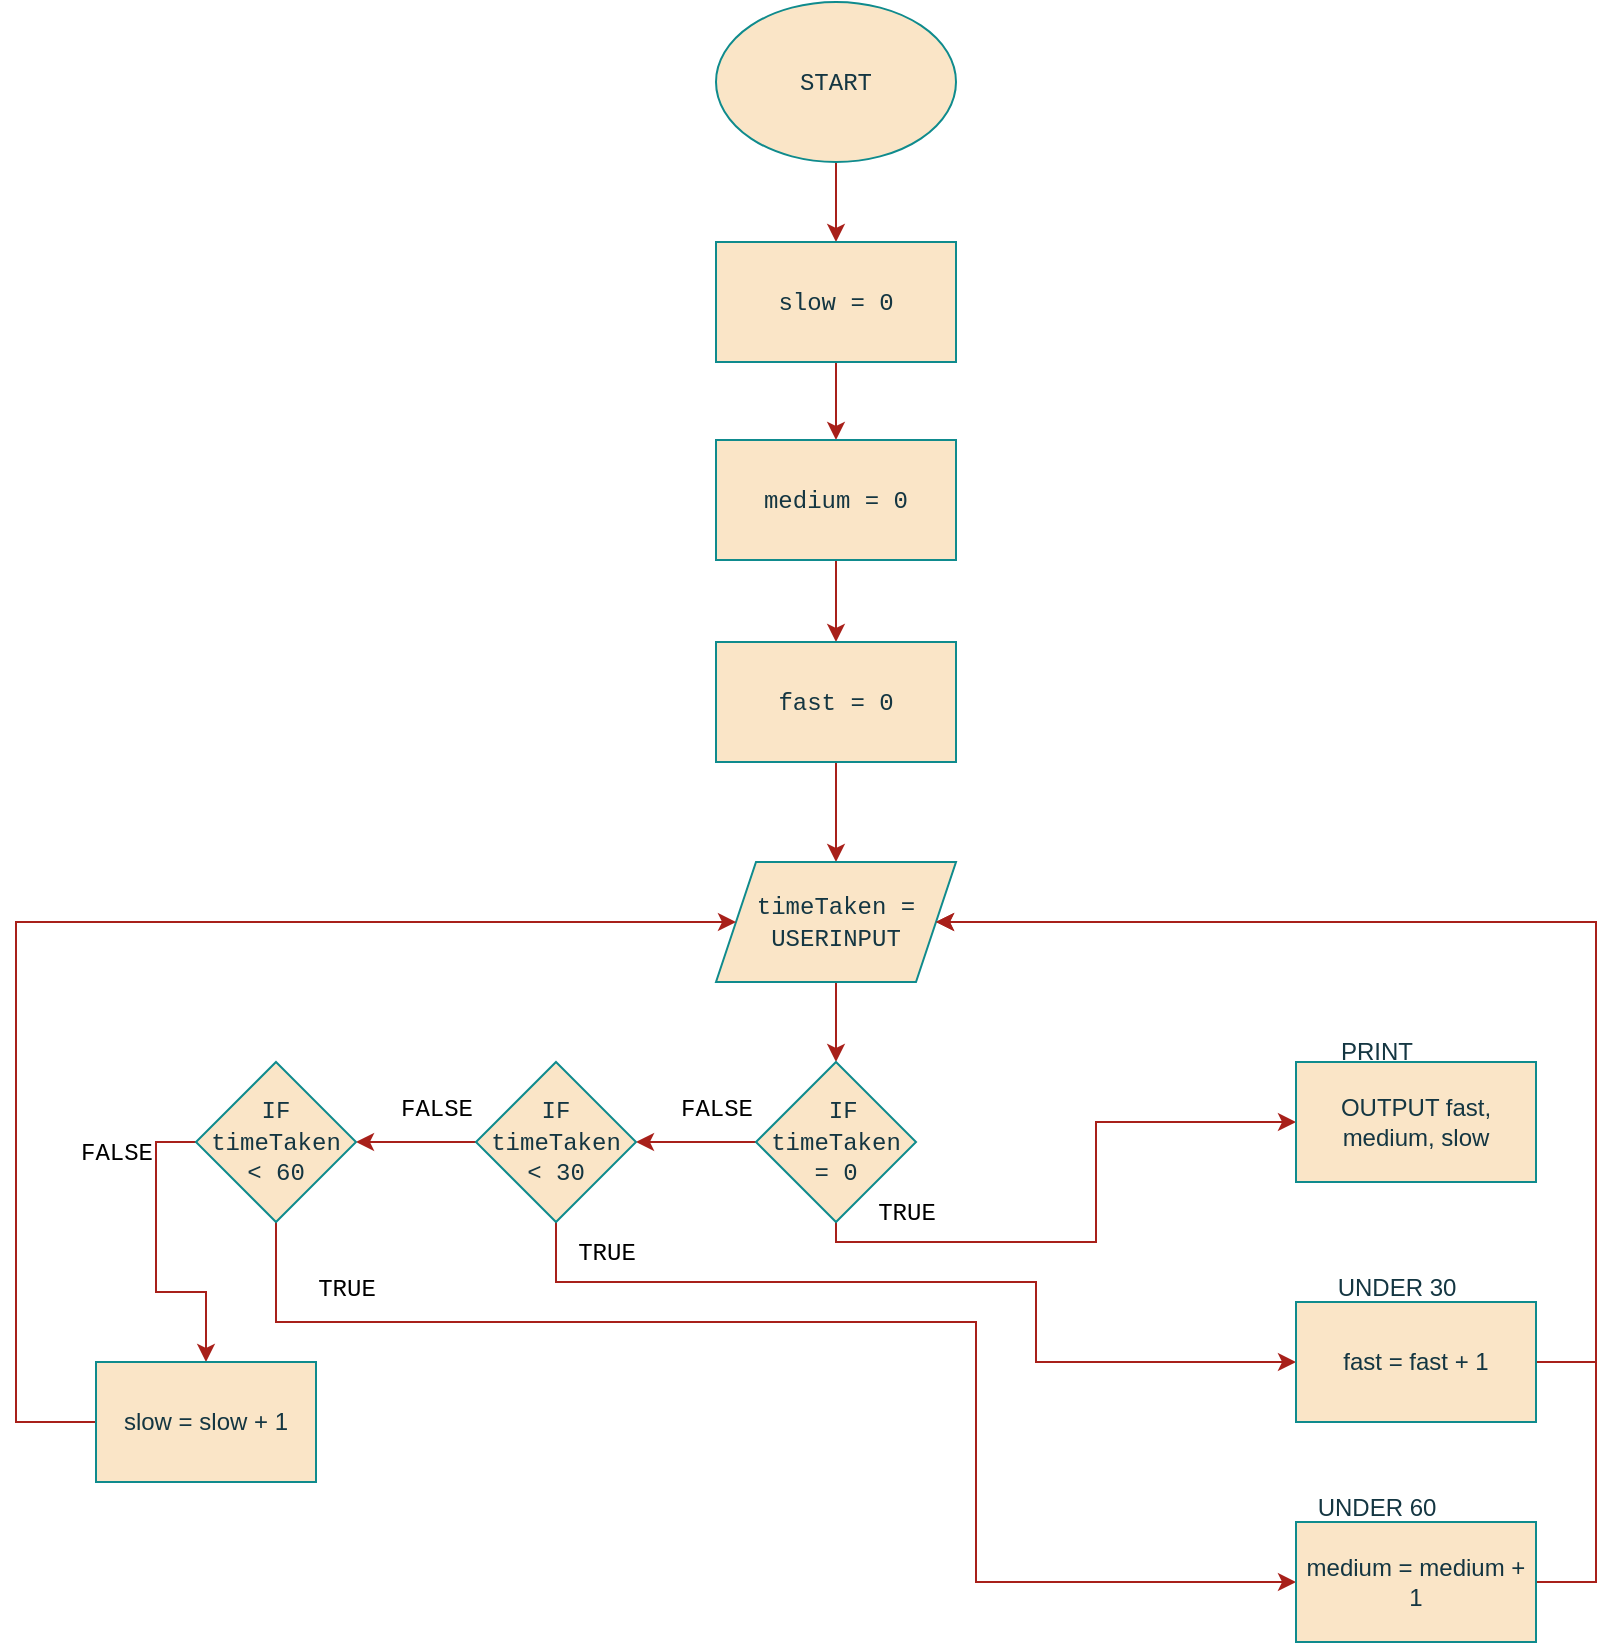 <mxfile version="24.7.17">
  <diagram name="Page-1" id="vWm20pau0Ib_xfFWqCF8">
    <mxGraphModel dx="1000" dy="497" grid="1" gridSize="10" guides="1" tooltips="1" connect="1" arrows="1" fold="1" page="1" pageScale="1" pageWidth="850" pageHeight="1100" math="0" shadow="0">
      <root>
        <mxCell id="0" />
        <mxCell id="1" parent="0" />
        <mxCell id="3JGLJqT0bR92EWdqB1G--28" style="edgeStyle=orthogonalEdgeStyle;rounded=0;orthogonalLoop=1;jettySize=auto;html=1;exitX=0.5;exitY=1;exitDx=0;exitDy=0;entryX=0.5;entryY=0;entryDx=0;entryDy=0;labelBackgroundColor=none;fontColor=default;strokeColor=#A8201A;" edge="1" parent="1" source="3JGLJqT0bR92EWdqB1G--1" target="3JGLJqT0bR92EWdqB1G--4">
          <mxGeometry relative="1" as="geometry" />
        </mxCell>
        <mxCell id="3JGLJqT0bR92EWdqB1G--1" value="&lt;font face=&quot;Courier New&quot;&gt;START&lt;/font&gt;" style="ellipse;whiteSpace=wrap;html=1;labelBackgroundColor=none;fillColor=#FAE5C7;strokeColor=#0F8B8D;fontColor=#143642;rounded=0;" vertex="1" parent="1">
          <mxGeometry x="360" width="120" height="80" as="geometry" />
        </mxCell>
        <mxCell id="3JGLJqT0bR92EWdqB1G--27" style="edgeStyle=orthogonalEdgeStyle;rounded=0;orthogonalLoop=1;jettySize=auto;html=1;exitX=0.5;exitY=1;exitDx=0;exitDy=0;entryX=0.5;entryY=0;entryDx=0;entryDy=0;labelBackgroundColor=none;fontColor=default;strokeColor=#A8201A;" edge="1" parent="1" source="3JGLJqT0bR92EWdqB1G--4" target="3JGLJqT0bR92EWdqB1G--5">
          <mxGeometry relative="1" as="geometry" />
        </mxCell>
        <mxCell id="3JGLJqT0bR92EWdqB1G--4" value="&lt;font face=&quot;Courier New&quot;&gt;slow = 0&lt;/font&gt;" style="rounded=0;whiteSpace=wrap;html=1;labelBackgroundColor=none;fillColor=#FAE5C7;strokeColor=#0F8B8D;fontColor=#143642;" vertex="1" parent="1">
          <mxGeometry x="360" y="120" width="120" height="60" as="geometry" />
        </mxCell>
        <mxCell id="3JGLJqT0bR92EWdqB1G--26" style="edgeStyle=orthogonalEdgeStyle;rounded=0;orthogonalLoop=1;jettySize=auto;html=1;exitX=0.5;exitY=1;exitDx=0;exitDy=0;entryX=0.5;entryY=0;entryDx=0;entryDy=0;labelBackgroundColor=none;fontColor=default;strokeColor=#A8201A;" edge="1" parent="1" source="3JGLJqT0bR92EWdqB1G--5" target="3JGLJqT0bR92EWdqB1G--6">
          <mxGeometry relative="1" as="geometry" />
        </mxCell>
        <mxCell id="3JGLJqT0bR92EWdqB1G--5" value="&lt;font face=&quot;Courier New&quot;&gt;medium = 0&lt;/font&gt;" style="rounded=0;whiteSpace=wrap;html=1;labelBackgroundColor=none;fillColor=#FAE5C7;strokeColor=#0F8B8D;fontColor=#143642;" vertex="1" parent="1">
          <mxGeometry x="360" y="219" width="120" height="60" as="geometry" />
        </mxCell>
        <mxCell id="3JGLJqT0bR92EWdqB1G--25" style="edgeStyle=orthogonalEdgeStyle;rounded=0;orthogonalLoop=1;jettySize=auto;html=1;exitX=0.5;exitY=1;exitDx=0;exitDy=0;entryX=0.5;entryY=0;entryDx=0;entryDy=0;labelBackgroundColor=none;fontColor=default;strokeColor=#A8201A;" edge="1" parent="1" source="3JGLJqT0bR92EWdqB1G--6" target="3JGLJqT0bR92EWdqB1G--7">
          <mxGeometry relative="1" as="geometry" />
        </mxCell>
        <mxCell id="3JGLJqT0bR92EWdqB1G--6" value="&lt;font face=&quot;Courier New&quot;&gt;fast = 0&lt;/font&gt;" style="rounded=0;whiteSpace=wrap;html=1;labelBackgroundColor=none;fillColor=#FAE5C7;strokeColor=#0F8B8D;fontColor=#143642;" vertex="1" parent="1">
          <mxGeometry x="360" y="320" width="120" height="60" as="geometry" />
        </mxCell>
        <mxCell id="3JGLJqT0bR92EWdqB1G--21" style="edgeStyle=orthogonalEdgeStyle;rounded=0;orthogonalLoop=1;jettySize=auto;html=1;exitX=0.5;exitY=1;exitDx=0;exitDy=0;entryX=0.5;entryY=0;entryDx=0;entryDy=0;labelBackgroundColor=none;fontColor=default;strokeColor=#A8201A;" edge="1" parent="1" source="3JGLJqT0bR92EWdqB1G--7" target="3JGLJqT0bR92EWdqB1G--9">
          <mxGeometry relative="1" as="geometry" />
        </mxCell>
        <mxCell id="3JGLJqT0bR92EWdqB1G--7" value="&lt;font face=&quot;Courier New&quot;&gt;timeTaken = USERINPUT&lt;/font&gt;" style="shape=parallelogram;perimeter=parallelogramPerimeter;whiteSpace=wrap;html=1;fixedSize=1;labelBackgroundColor=none;fillColor=#FAE5C7;strokeColor=#0F8B8D;fontColor=#143642;rounded=0;" vertex="1" parent="1">
          <mxGeometry x="360" y="430" width="120" height="60" as="geometry" />
        </mxCell>
        <mxCell id="3JGLJqT0bR92EWdqB1G--20" style="edgeStyle=orthogonalEdgeStyle;rounded=0;orthogonalLoop=1;jettySize=auto;html=1;exitX=0.5;exitY=1;exitDx=0;exitDy=0;entryX=0;entryY=0.5;entryDx=0;entryDy=0;labelBackgroundColor=none;fontColor=default;strokeColor=#A8201A;" edge="1" parent="1" source="3JGLJqT0bR92EWdqB1G--9" target="3JGLJqT0bR92EWdqB1G--13">
          <mxGeometry relative="1" as="geometry">
            <Array as="points">
              <mxPoint x="420" y="620" />
              <mxPoint x="550" y="620" />
              <mxPoint x="550" y="560" />
            </Array>
          </mxGeometry>
        </mxCell>
        <mxCell id="3JGLJqT0bR92EWdqB1G--22" style="edgeStyle=orthogonalEdgeStyle;rounded=0;orthogonalLoop=1;jettySize=auto;html=1;exitX=0;exitY=0.5;exitDx=0;exitDy=0;entryX=1;entryY=0.5;entryDx=0;entryDy=0;labelBackgroundColor=none;fontColor=default;strokeColor=#A8201A;" edge="1" parent="1" source="3JGLJqT0bR92EWdqB1G--9" target="3JGLJqT0bR92EWdqB1G--10">
          <mxGeometry relative="1" as="geometry" />
        </mxCell>
        <mxCell id="3JGLJqT0bR92EWdqB1G--9" value="&lt;font face=&quot;Courier New&quot;&gt;&amp;nbsp;IF timeTaken = 0&lt;/font&gt;" style="rhombus;whiteSpace=wrap;html=1;labelBackgroundColor=none;fillColor=#FAE5C7;strokeColor=#0F8B8D;fontColor=#143642;rounded=0;" vertex="1" parent="1">
          <mxGeometry x="380" y="530" width="80" height="80" as="geometry" />
        </mxCell>
        <mxCell id="3JGLJqT0bR92EWdqB1G--19" style="edgeStyle=orthogonalEdgeStyle;rounded=0;orthogonalLoop=1;jettySize=auto;html=1;exitX=0.5;exitY=1;exitDx=0;exitDy=0;entryX=0;entryY=0.5;entryDx=0;entryDy=0;labelBackgroundColor=none;fontColor=default;strokeColor=#A8201A;" edge="1" parent="1" source="3JGLJqT0bR92EWdqB1G--10" target="3JGLJqT0bR92EWdqB1G--14">
          <mxGeometry relative="1" as="geometry">
            <Array as="points">
              <mxPoint x="280" y="640" />
              <mxPoint x="520" y="640" />
              <mxPoint x="520" y="680" />
            </Array>
          </mxGeometry>
        </mxCell>
        <mxCell id="3JGLJqT0bR92EWdqB1G--23" style="edgeStyle=orthogonalEdgeStyle;rounded=0;orthogonalLoop=1;jettySize=auto;html=1;exitX=0;exitY=0.5;exitDx=0;exitDy=0;entryX=1;entryY=0.5;entryDx=0;entryDy=0;labelBackgroundColor=none;fontColor=default;strokeColor=#A8201A;" edge="1" parent="1" source="3JGLJqT0bR92EWdqB1G--10" target="3JGLJqT0bR92EWdqB1G--11">
          <mxGeometry relative="1" as="geometry" />
        </mxCell>
        <mxCell id="3JGLJqT0bR92EWdqB1G--10" value="&lt;font face=&quot;Courier New&quot;&gt;IF timeTaken &amp;lt; 30&lt;/font&gt;" style="rhombus;whiteSpace=wrap;html=1;labelBackgroundColor=none;fillColor=#FAE5C7;strokeColor=#0F8B8D;fontColor=#143642;rounded=0;" vertex="1" parent="1">
          <mxGeometry x="240" y="530" width="80" height="80" as="geometry" />
        </mxCell>
        <mxCell id="3JGLJqT0bR92EWdqB1G--18" style="edgeStyle=orthogonalEdgeStyle;rounded=0;orthogonalLoop=1;jettySize=auto;html=1;exitX=0.5;exitY=1;exitDx=0;exitDy=0;entryX=0;entryY=0.5;entryDx=0;entryDy=0;labelBackgroundColor=none;fontColor=default;strokeColor=#A8201A;" edge="1" parent="1" source="3JGLJqT0bR92EWdqB1G--11" target="3JGLJqT0bR92EWdqB1G--15">
          <mxGeometry relative="1" as="geometry">
            <Array as="points">
              <mxPoint x="140" y="660" />
              <mxPoint x="490" y="660" />
              <mxPoint x="490" y="790" />
            </Array>
          </mxGeometry>
        </mxCell>
        <mxCell id="3JGLJqT0bR92EWdqB1G--24" style="edgeStyle=orthogonalEdgeStyle;rounded=0;orthogonalLoop=1;jettySize=auto;html=1;exitX=0;exitY=0.5;exitDx=0;exitDy=0;entryX=0.5;entryY=0;entryDx=0;entryDy=0;labelBackgroundColor=none;fontColor=default;strokeColor=#A8201A;" edge="1" parent="1" source="3JGLJqT0bR92EWdqB1G--11" target="3JGLJqT0bR92EWdqB1G--12">
          <mxGeometry relative="1" as="geometry" />
        </mxCell>
        <mxCell id="3JGLJqT0bR92EWdqB1G--11" value="&lt;span style=&quot;font-family: &amp;quot;Courier New&amp;quot;;&quot;&gt;IF timeTaken &amp;lt; 60&lt;/span&gt;" style="rhombus;whiteSpace=wrap;html=1;labelBackgroundColor=none;fillColor=#FAE5C7;strokeColor=#0F8B8D;fontColor=#143642;rounded=0;" vertex="1" parent="1">
          <mxGeometry x="100" y="530" width="80" height="80" as="geometry" />
        </mxCell>
        <mxCell id="3JGLJqT0bR92EWdqB1G--32" style="edgeStyle=orthogonalEdgeStyle;rounded=0;orthogonalLoop=1;jettySize=auto;html=1;entryX=0;entryY=0.5;entryDx=0;entryDy=0;labelBackgroundColor=none;fontColor=default;strokeColor=#A8201A;" edge="1" parent="1" source="3JGLJqT0bR92EWdqB1G--12" target="3JGLJqT0bR92EWdqB1G--7">
          <mxGeometry relative="1" as="geometry">
            <Array as="points">
              <mxPoint x="10" y="710" />
              <mxPoint x="10" y="460" />
            </Array>
          </mxGeometry>
        </mxCell>
        <mxCell id="3JGLJqT0bR92EWdqB1G--12" value="slow = slow + 1" style="rounded=0;whiteSpace=wrap;html=1;labelBackgroundColor=none;fillColor=#FAE5C7;strokeColor=#0F8B8D;fontColor=#143642;" vertex="1" parent="1">
          <mxGeometry x="50" y="680" width="110" height="60" as="geometry" />
        </mxCell>
        <mxCell id="3JGLJqT0bR92EWdqB1G--13" value="OUTPUT fast, medium, slow" style="rounded=0;whiteSpace=wrap;html=1;labelBackgroundColor=none;fillColor=#FAE5C7;strokeColor=#0F8B8D;fontColor=#143642;" vertex="1" parent="1">
          <mxGeometry x="650" y="530" width="120" height="60" as="geometry" />
        </mxCell>
        <mxCell id="3JGLJqT0bR92EWdqB1G--34" style="edgeStyle=orthogonalEdgeStyle;rounded=0;orthogonalLoop=1;jettySize=auto;html=1;exitX=1;exitY=0.5;exitDx=0;exitDy=0;entryX=1;entryY=0.5;entryDx=0;entryDy=0;labelBackgroundColor=none;fontColor=default;strokeColor=#A8201A;" edge="1" parent="1" source="3JGLJqT0bR92EWdqB1G--14" target="3JGLJqT0bR92EWdqB1G--7">
          <mxGeometry relative="1" as="geometry">
            <Array as="points">
              <mxPoint x="800" y="680" />
              <mxPoint x="800" y="460" />
            </Array>
          </mxGeometry>
        </mxCell>
        <mxCell id="3JGLJqT0bR92EWdqB1G--14" value="fast = fast + 1" style="rounded=0;whiteSpace=wrap;html=1;labelBackgroundColor=none;fillColor=#FAE5C7;strokeColor=#0F8B8D;fontColor=#143642;" vertex="1" parent="1">
          <mxGeometry x="650" y="650" width="120" height="60" as="geometry" />
        </mxCell>
        <mxCell id="3JGLJqT0bR92EWdqB1G--35" style="edgeStyle=orthogonalEdgeStyle;rounded=0;orthogonalLoop=1;jettySize=auto;html=1;entryX=1;entryY=0.5;entryDx=0;entryDy=0;labelBackgroundColor=none;fontColor=default;strokeColor=#A8201A;" edge="1" parent="1" source="3JGLJqT0bR92EWdqB1G--15" target="3JGLJqT0bR92EWdqB1G--7">
          <mxGeometry relative="1" as="geometry">
            <Array as="points">
              <mxPoint x="800" y="790" />
              <mxPoint x="800" y="460" />
            </Array>
          </mxGeometry>
        </mxCell>
        <mxCell id="3JGLJqT0bR92EWdqB1G--15" value="medium = medium + 1" style="rounded=0;whiteSpace=wrap;html=1;labelBackgroundColor=none;fillColor=#FAE5C7;strokeColor=#0F8B8D;fontColor=#143642;" vertex="1" parent="1">
          <mxGeometry x="650" y="760" width="120" height="60" as="geometry" />
        </mxCell>
        <mxCell id="3JGLJqT0bR92EWdqB1G--29" value="PRINT" style="text;html=1;align=center;verticalAlign=middle;resizable=0;points=[];autosize=1;strokeColor=none;fillColor=none;labelBackgroundColor=none;fontColor=#143642;rounded=0;" vertex="1" parent="1">
          <mxGeometry x="660" y="510" width="60" height="30" as="geometry" />
        </mxCell>
        <mxCell id="3JGLJqT0bR92EWdqB1G--30" value="UNDER 30" style="text;html=1;align=center;verticalAlign=middle;resizable=0;points=[];autosize=1;strokeColor=none;fillColor=none;labelBackgroundColor=none;fontColor=#143642;rounded=0;" vertex="1" parent="1">
          <mxGeometry x="660" y="628" width="80" height="30" as="geometry" />
        </mxCell>
        <mxCell id="3JGLJqT0bR92EWdqB1G--31" value="UNDER 60" style="text;html=1;align=center;verticalAlign=middle;resizable=0;points=[];autosize=1;strokeColor=none;fillColor=none;labelBackgroundColor=none;fontColor=#143642;rounded=0;" vertex="1" parent="1">
          <mxGeometry x="650" y="738" width="80" height="30" as="geometry" />
        </mxCell>
        <mxCell id="3JGLJqT0bR92EWdqB1G--36" value="&lt;font face=&quot;Courier New&quot;&gt;FALSE&lt;/font&gt;" style="text;html=1;align=center;verticalAlign=middle;resizable=0;points=[];autosize=1;strokeColor=none;fillColor=none;" vertex="1" parent="1">
          <mxGeometry x="330" y="538" width="60" height="30" as="geometry" />
        </mxCell>
        <mxCell id="3JGLJqT0bR92EWdqB1G--37" value="&lt;font face=&quot;Courier New&quot;&gt;FALSE&lt;/font&gt;" style="text;html=1;align=center;verticalAlign=middle;resizable=0;points=[];autosize=1;strokeColor=none;fillColor=none;" vertex="1" parent="1">
          <mxGeometry x="190" y="538" width="60" height="30" as="geometry" />
        </mxCell>
        <mxCell id="3JGLJqT0bR92EWdqB1G--38" value="&lt;font face=&quot;Courier New&quot;&gt;TRUE&lt;/font&gt;" style="text;html=1;align=center;verticalAlign=middle;resizable=0;points=[];autosize=1;strokeColor=none;fillColor=none;" vertex="1" parent="1">
          <mxGeometry x="430" y="590" width="50" height="30" as="geometry" />
        </mxCell>
        <mxCell id="3JGLJqT0bR92EWdqB1G--40" value="&lt;font face=&quot;Courier New&quot;&gt;FALSE&lt;/font&gt;" style="text;html=1;align=center;verticalAlign=middle;resizable=0;points=[];autosize=1;strokeColor=none;fillColor=none;" vertex="1" parent="1">
          <mxGeometry x="30" y="560" width="60" height="30" as="geometry" />
        </mxCell>
        <mxCell id="3JGLJqT0bR92EWdqB1G--41" value="&lt;font face=&quot;Courier New&quot;&gt;TRUE&lt;/font&gt;" style="text;html=1;align=center;verticalAlign=middle;resizable=0;points=[];autosize=1;strokeColor=none;fillColor=none;" vertex="1" parent="1">
          <mxGeometry x="280" y="610" width="50" height="30" as="geometry" />
        </mxCell>
        <mxCell id="3JGLJqT0bR92EWdqB1G--42" value="&lt;font face=&quot;Courier New&quot;&gt;TRUE&lt;/font&gt;" style="text;html=1;align=center;verticalAlign=middle;resizable=0;points=[];autosize=1;strokeColor=none;fillColor=none;" vertex="1" parent="1">
          <mxGeometry x="150" y="628" width="50" height="30" as="geometry" />
        </mxCell>
      </root>
    </mxGraphModel>
  </diagram>
</mxfile>
